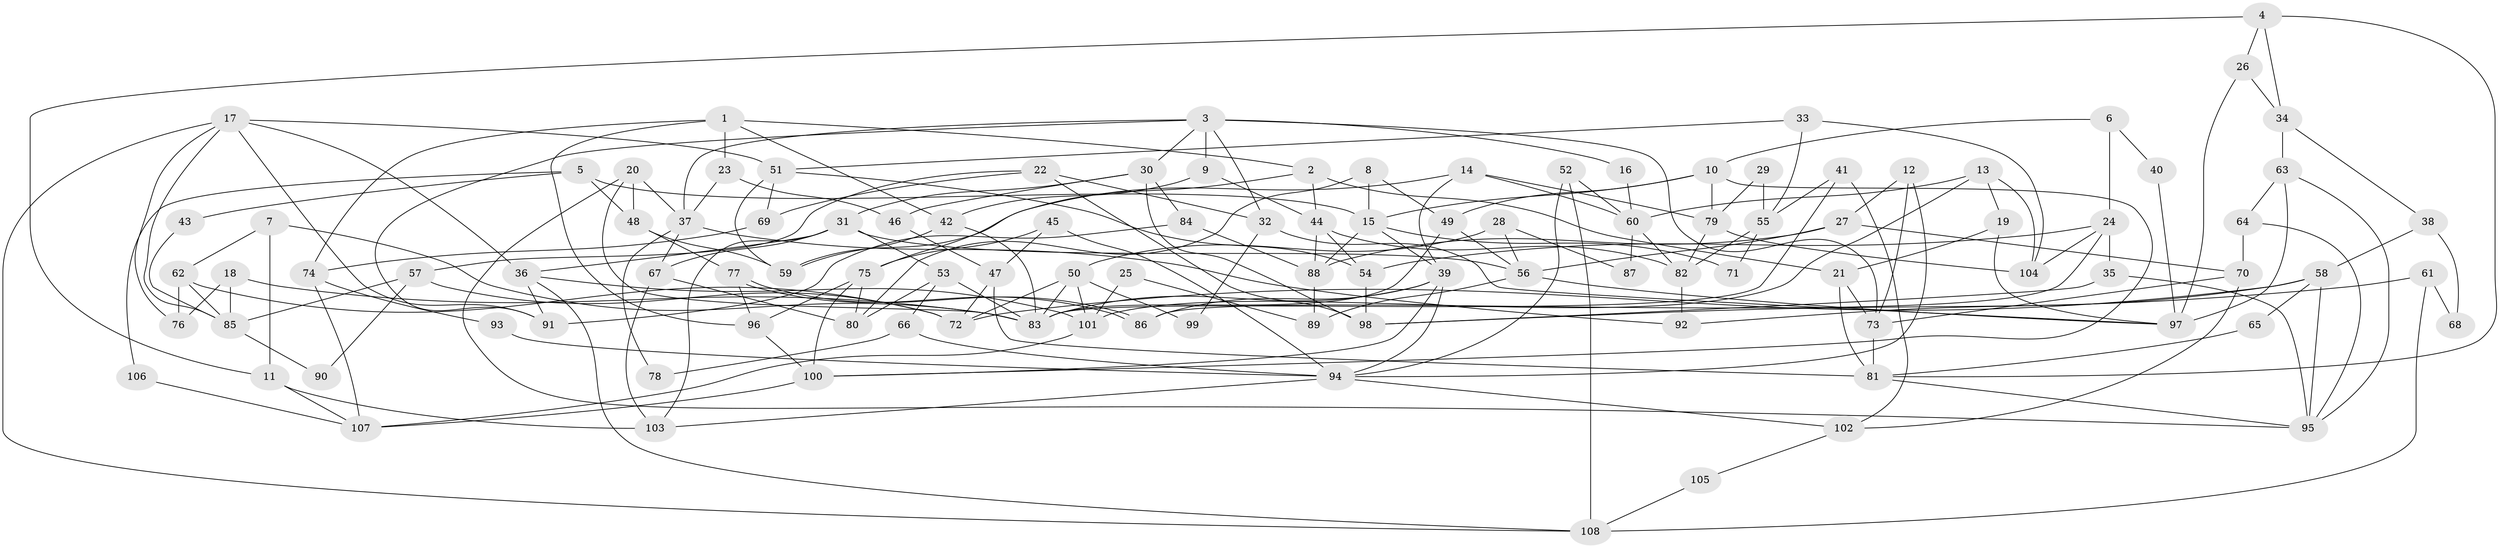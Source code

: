 // Generated by graph-tools (version 1.1) at 2025/50/03/09/25 03:50:01]
// undirected, 108 vertices, 216 edges
graph export_dot {
graph [start="1"]
  node [color=gray90,style=filled];
  1;
  2;
  3;
  4;
  5;
  6;
  7;
  8;
  9;
  10;
  11;
  12;
  13;
  14;
  15;
  16;
  17;
  18;
  19;
  20;
  21;
  22;
  23;
  24;
  25;
  26;
  27;
  28;
  29;
  30;
  31;
  32;
  33;
  34;
  35;
  36;
  37;
  38;
  39;
  40;
  41;
  42;
  43;
  44;
  45;
  46;
  47;
  48;
  49;
  50;
  51;
  52;
  53;
  54;
  55;
  56;
  57;
  58;
  59;
  60;
  61;
  62;
  63;
  64;
  65;
  66;
  67;
  68;
  69;
  70;
  71;
  72;
  73;
  74;
  75;
  76;
  77;
  78;
  79;
  80;
  81;
  82;
  83;
  84;
  85;
  86;
  87;
  88;
  89;
  90;
  91;
  92;
  93;
  94;
  95;
  96;
  97;
  98;
  99;
  100;
  101;
  102;
  103;
  104;
  105;
  106;
  107;
  108;
  1 -- 42;
  1 -- 96;
  1 -- 2;
  1 -- 23;
  1 -- 74;
  2 -- 75;
  2 -- 21;
  2 -- 44;
  3 -- 37;
  3 -- 73;
  3 -- 9;
  3 -- 16;
  3 -- 30;
  3 -- 32;
  3 -- 91;
  4 -- 81;
  4 -- 11;
  4 -- 26;
  4 -- 34;
  5 -- 48;
  5 -- 15;
  5 -- 43;
  5 -- 106;
  6 -- 10;
  6 -- 24;
  6 -- 40;
  7 -- 62;
  7 -- 83;
  7 -- 11;
  8 -- 80;
  8 -- 49;
  8 -- 15;
  9 -- 44;
  9 -- 42;
  10 -- 15;
  10 -- 100;
  10 -- 49;
  10 -- 79;
  11 -- 103;
  11 -- 107;
  12 -- 94;
  12 -- 73;
  12 -- 27;
  13 -- 104;
  13 -- 19;
  13 -- 60;
  13 -- 101;
  14 -- 60;
  14 -- 79;
  14 -- 39;
  14 -- 59;
  15 -- 39;
  15 -- 71;
  15 -- 88;
  16 -- 60;
  17 -- 51;
  17 -- 36;
  17 -- 76;
  17 -- 85;
  17 -- 91;
  17 -- 108;
  18 -- 83;
  18 -- 76;
  18 -- 85;
  19 -- 21;
  19 -- 97;
  20 -- 95;
  20 -- 37;
  20 -- 48;
  20 -- 83;
  21 -- 73;
  21 -- 81;
  22 -- 69;
  22 -- 32;
  22 -- 57;
  22 -- 98;
  23 -- 46;
  23 -- 37;
  24 -- 54;
  24 -- 86;
  24 -- 35;
  24 -- 104;
  25 -- 101;
  25 -- 89;
  26 -- 97;
  26 -- 34;
  27 -- 70;
  27 -- 56;
  27 -- 88;
  28 -- 50;
  28 -- 56;
  28 -- 87;
  29 -- 55;
  29 -- 79;
  30 -- 84;
  30 -- 31;
  30 -- 46;
  30 -- 98;
  31 -- 36;
  31 -- 53;
  31 -- 56;
  31 -- 67;
  31 -- 103;
  32 -- 97;
  32 -- 99;
  33 -- 51;
  33 -- 104;
  33 -- 55;
  34 -- 38;
  34 -- 63;
  35 -- 98;
  35 -- 95;
  36 -- 101;
  36 -- 91;
  36 -- 108;
  37 -- 67;
  37 -- 78;
  37 -- 92;
  38 -- 58;
  38 -- 68;
  39 -- 83;
  39 -- 86;
  39 -- 94;
  39 -- 100;
  40 -- 97;
  41 -- 55;
  41 -- 83;
  41 -- 102;
  42 -- 83;
  42 -- 59;
  43 -- 85;
  44 -- 88;
  44 -- 54;
  44 -- 82;
  45 -- 47;
  45 -- 75;
  45 -- 94;
  46 -- 47;
  47 -- 81;
  47 -- 72;
  48 -- 59;
  48 -- 77;
  49 -- 56;
  49 -- 83;
  50 -- 83;
  50 -- 101;
  50 -- 72;
  50 -- 99;
  51 -- 59;
  51 -- 54;
  51 -- 69;
  52 -- 108;
  52 -- 94;
  52 -- 60;
  53 -- 83;
  53 -- 66;
  53 -- 80;
  54 -- 98;
  55 -- 82;
  55 -- 71;
  56 -- 89;
  56 -- 97;
  57 -- 85;
  57 -- 72;
  57 -- 90;
  58 -- 72;
  58 -- 92;
  58 -- 65;
  58 -- 95;
  60 -- 82;
  60 -- 87;
  61 -- 108;
  61 -- 98;
  61 -- 68;
  62 -- 72;
  62 -- 85;
  62 -- 76;
  63 -- 95;
  63 -- 64;
  63 -- 97;
  64 -- 95;
  64 -- 70;
  65 -- 81;
  66 -- 94;
  66 -- 78;
  67 -- 103;
  67 -- 80;
  69 -- 74;
  70 -- 102;
  70 -- 73;
  73 -- 81;
  74 -- 107;
  74 -- 93;
  75 -- 96;
  75 -- 80;
  75 -- 100;
  77 -- 86;
  77 -- 86;
  77 -- 96;
  79 -- 82;
  79 -- 104;
  81 -- 95;
  82 -- 92;
  84 -- 88;
  84 -- 91;
  85 -- 90;
  88 -- 89;
  93 -- 94;
  94 -- 102;
  94 -- 103;
  96 -- 100;
  100 -- 107;
  101 -- 107;
  102 -- 105;
  105 -- 108;
  106 -- 107;
}
